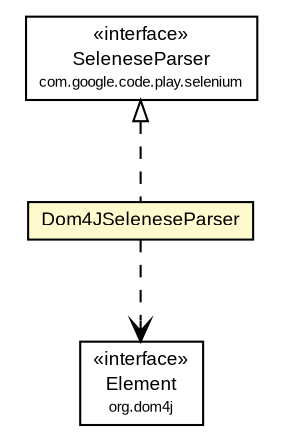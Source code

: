 #!/usr/local/bin/dot
#
# Class diagram 
# Generated by UmlGraph version 4.6 (http://www.spinellis.gr/sw/umlgraph)
#

digraph G {
	edge [fontname="arial",fontsize=10,labelfontname="arial",labelfontsize=10];
	node [fontname="arial",fontsize=10,shape=plaintext];
	// com.google.code.play.selenium.parser.Dom4JSeleneseParser
	c1913 [label=<<table border="0" cellborder="1" cellspacing="0" cellpadding="2" port="p" bgcolor="lemonChiffon" href="./Dom4JSeleneseParser.html">
		<tr><td><table border="0" cellspacing="0" cellpadding="1">
			<tr><td> Dom4JSeleneseParser </td></tr>
		</table></td></tr>
		</table>>, fontname="arial", fontcolor="black", fontsize=9.0];
	// com.google.code.play.selenium.SeleneseParser
	c1917 [label=<<table border="0" cellborder="1" cellspacing="0" cellpadding="2" port="p" href="../SeleneseParser.html">
		<tr><td><table border="0" cellspacing="0" cellpadding="1">
			<tr><td> &laquo;interface&raquo; </td></tr>
			<tr><td> SeleneseParser </td></tr>
			<tr><td><font point-size="7.0"> com.google.code.play.selenium </font></td></tr>
		</table></td></tr>
		</table>>, fontname="arial", fontcolor="black", fontsize=9.0];
	//com.google.code.play.selenium.parser.Dom4JSeleneseParser implements com.google.code.play.selenium.SeleneseParser
	c1917:p -> c1913:p [dir=back,arrowtail=empty,style=dashed];
	// com.google.code.play.selenium.parser.Dom4JSeleneseParser DEPEND org.dom4j.Element
	c1913:p -> c1951:p [taillabel="", label="", headlabel="", fontname="arial", fontcolor="black", fontsize=10.0, color="black", arrowhead=open, style=dashed];
	// org.dom4j.Element
	c1951 [label=<<table border="0" cellborder="1" cellspacing="0" cellpadding="2" port="p" href="http://java.sun.com/j2se/1.4.2/docs/api/org/dom4j/Element.html">
		<tr><td><table border="0" cellspacing="0" cellpadding="1">
			<tr><td> &laquo;interface&raquo; </td></tr>
			<tr><td> Element </td></tr>
			<tr><td><font point-size="7.0"> org.dom4j </font></td></tr>
		</table></td></tr>
		</table>>, fontname="arial", fontcolor="black", fontsize=9.0];
}

